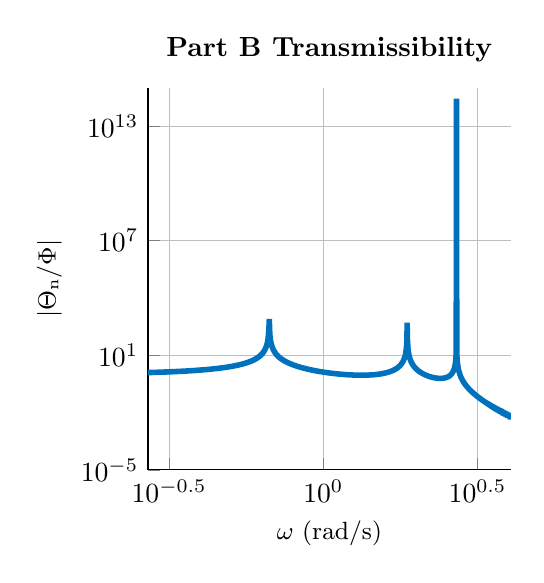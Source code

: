 % This file was created by matlab2tikz.
%
\definecolor{mycolor1}{rgb}{0.0,0.447,0.741}%
%
\begin{tikzpicture}

\begin{axis}[%
width=0.38\textwidth,
height=0.4\textwidth,
at={(0\textwidth,0\textwidth)},
scale only axis,
xmode=log,
xmin=0.27,
xmax=4.054,
xminorticks=true,
xlabel style={font=\color{white!15!black}},
xlabel={$\omega\text{ (rad/s)}$},
ymode=log,
ymin=1e-05,
ymax=1e+15,
yminorticks=true,
ylabel style={font=\color{white!15!black}},
ylabel={$\text{$|$}\Theta{}_\text{n}\text{/}\Phi\text{$|$}$},
axis background/.style={fill=white},
title style={font=\bfseries},
title={Part B Transmissibility},
axis x line*=bottom,
axis y line*=left,
xmajorgrids,
xminorgrids,
ymajorgrids,
yminorgrids,
ylabel style={font=\small},
xlabel style={font=\small}
]
\addplot [color=mycolor1, line width=2.0pt, forget plot]
  table[row sep=crcr]{%
0.27	1.234\\
0.271	1.235\\
0.272	1.237\\
0.272	1.238\\
0.273	1.239\\
0.273	1.241\\
0.274	1.242\\
0.275	1.243\\
0.275	1.245\\
0.276	1.246\\
0.277	1.247\\
0.277	1.249\\
0.278	1.25\\
0.279	1.251\\
0.279	1.253\\
0.28	1.254\\
0.28	1.256\\
0.281	1.257\\
0.282	1.259\\
0.282	1.26\\
0.283	1.262\\
0.284	1.263\\
0.284	1.265\\
0.285	1.266\\
0.286	1.268\\
0.286	1.269\\
0.287	1.271\\
0.288	1.272\\
0.288	1.274\\
0.289	1.275\\
0.29	1.277\\
0.29	1.278\\
0.291	1.28\\
0.292	1.282\\
0.292	1.283\\
0.293	1.285\\
0.294	1.286\\
0.294	1.288\\
0.295	1.29\\
0.296	1.291\\
0.296	1.293\\
0.297	1.295\\
0.298	1.296\\
0.298	1.298\\
0.299	1.3\\
0.3	1.302\\
0.3	1.303\\
0.301	1.305\\
0.302	1.307\\
0.303	1.309\\
0.303	1.311\\
0.304	1.312\\
0.305	1.314\\
0.305	1.316\\
0.306	1.318\\
0.307	1.32\\
0.307	1.322\\
0.308	1.324\\
0.309	1.325\\
0.31	1.327\\
0.31	1.329\\
0.311	1.331\\
0.312	1.333\\
0.312	1.335\\
0.313	1.337\\
0.314	1.339\\
0.315	1.341\\
0.315	1.343\\
0.316	1.345\\
0.317	1.347\\
0.318	1.349\\
0.318	1.352\\
0.319	1.354\\
0.32	1.356\\
0.321	1.358\\
0.321	1.36\\
0.322	1.362\\
0.323	1.364\\
0.323	1.367\\
0.324	1.369\\
0.325	1.371\\
0.326	1.373\\
0.326	1.376\\
0.327	1.378\\
0.328	1.38\\
0.329	1.383\\
0.329	1.385\\
0.33	1.387\\
0.331	1.39\\
0.332	1.392\\
0.333	1.395\\
0.333	1.397\\
0.334	1.399\\
0.335	1.402\\
0.336	1.404\\
0.336	1.407\\
0.337	1.409\\
0.338	1.412\\
0.339	1.415\\
0.339	1.417\\
0.34	1.42\\
0.341	1.422\\
0.342	1.425\\
0.343	1.428\\
0.343	1.43\\
0.344	1.433\\
0.345	1.436\\
0.346	1.439\\
0.347	1.441\\
0.347	1.444\\
0.348	1.447\\
0.349	1.45\\
0.35	1.453\\
0.351	1.456\\
0.351	1.459\\
0.352	1.462\\
0.353	1.465\\
0.354	1.468\\
0.355	1.471\\
0.355	1.474\\
0.356	1.477\\
0.357	1.48\\
0.358	1.483\\
0.359	1.486\\
0.36	1.489\\
0.36	1.492\\
0.361	1.496\\
0.362	1.499\\
0.363	1.502\\
0.364	1.506\\
0.365	1.509\\
0.365	1.512\\
0.366	1.516\\
0.367	1.519\\
0.368	1.523\\
0.369	1.526\\
0.37	1.53\\
0.371	1.533\\
0.371	1.537\\
0.372	1.54\\
0.373	1.544\\
0.374	1.548\\
0.375	1.551\\
0.376	1.555\\
0.377	1.559\\
0.377	1.563\\
0.378	1.567\\
0.379	1.57\\
0.38	1.574\\
0.381	1.578\\
0.382	1.582\\
0.383	1.586\\
0.384	1.59\\
0.384	1.594\\
0.385	1.599\\
0.386	1.603\\
0.387	1.607\\
0.388	1.611\\
0.389	1.616\\
0.39	1.62\\
0.391	1.624\\
0.392	1.629\\
0.392	1.633\\
0.393	1.638\\
0.394	1.642\\
0.395	1.647\\
0.396	1.651\\
0.397	1.656\\
0.398	1.661\\
0.399	1.666\\
0.4	1.67\\
0.401	1.675\\
0.402	1.68\\
0.403	1.685\\
0.403	1.69\\
0.404	1.695\\
0.405	1.7\\
0.406	1.706\\
0.407	1.711\\
0.408	1.716\\
0.409	1.721\\
0.41	1.727\\
0.411	1.732\\
0.412	1.738\\
0.413	1.743\\
0.414	1.749\\
0.415	1.754\\
0.416	1.76\\
0.417	1.766\\
0.418	1.772\\
0.419	1.778\\
0.42	1.784\\
0.421	1.79\\
0.422	1.796\\
0.423	1.802\\
0.423	1.808\\
0.424	1.815\\
0.425	1.821\\
0.426	1.827\\
0.427	1.834\\
0.428	1.84\\
0.429	1.847\\
0.43	1.854\\
0.431	1.861\\
0.432	1.868\\
0.433	1.874\\
0.434	1.882\\
0.435	1.889\\
0.436	1.896\\
0.437	1.903\\
0.438	1.911\\
0.439	1.918\\
0.44	1.926\\
0.441	1.933\\
0.442	1.941\\
0.443	1.949\\
0.444	1.957\\
0.445	1.965\\
0.447	1.973\\
0.448	1.981\\
0.449	1.989\\
0.45	1.998\\
0.451	2.006\\
0.452	2.015\\
0.453	2.024\\
0.454	2.032\\
0.455	2.041\\
0.456	2.05\\
0.457	2.06\\
0.458	2.069\\
0.459	2.078\\
0.46	2.088\\
0.461	2.098\\
0.462	2.107\\
0.463	2.117\\
0.464	2.127\\
0.465	2.137\\
0.466	2.148\\
0.468	2.158\\
0.469	2.169\\
0.47	2.18\\
0.471	2.191\\
0.472	2.202\\
0.473	2.213\\
0.474	2.224\\
0.475	2.236\\
0.476	2.247\\
0.477	2.259\\
0.478	2.271\\
0.48	2.284\\
0.481	2.296\\
0.482	2.308\\
0.483	2.321\\
0.484	2.334\\
0.485	2.347\\
0.486	2.361\\
0.487	2.374\\
0.488	2.388\\
0.49	2.402\\
0.491	2.416\\
0.492	2.43\\
0.493	2.445\\
0.494	2.46\\
0.495	2.475\\
0.496	2.49\\
0.498	2.506\\
0.499	2.522\\
0.5	2.538\\
0.501	2.554\\
0.502	2.571\\
0.503	2.588\\
0.504	2.605\\
0.506	2.622\\
0.507	2.64\\
0.508	2.658\\
0.509	2.677\\
0.51	2.695\\
0.511	2.715\\
0.513	2.734\\
0.514	2.754\\
0.515	2.774\\
0.516	2.794\\
0.517	2.815\\
0.519	2.837\\
0.52	2.858\\
0.521	2.88\\
0.522	2.903\\
0.523	2.926\\
0.525	2.949\\
0.526	2.973\\
0.527	2.997\\
0.528	3.022\\
0.529	3.047\\
0.531	3.073\\
0.532	3.1\\
0.533	3.127\\
0.534	3.154\\
0.536	3.182\\
0.537	3.211\\
0.538	3.24\\
0.539	3.27\\
0.541	3.301\\
0.542	3.332\\
0.543	3.364\\
0.544	3.397\\
0.546	3.43\\
0.547	3.465\\
0.548	3.5\\
0.549	3.536\\
0.551	3.573\\
0.552	3.61\\
0.553	3.649\\
0.554	3.689\\
0.556	3.729\\
0.557	3.771\\
0.558	3.814\\
0.56	3.858\\
0.561	3.903\\
0.562	3.949\\
0.563	3.997\\
0.565	4.046\\
0.566	4.096\\
0.567	4.148\\
0.569	4.201\\
0.57	4.256\\
0.571	4.312\\
0.573	4.37\\
0.574	4.43\\
0.575	4.492\\
0.577	4.556\\
0.578	4.622\\
0.579	4.69\\
0.581	4.76\\
0.582	4.832\\
0.583	4.908\\
0.585	4.985\\
0.586	5.066\\
0.587	5.149\\
0.589	5.236\\
0.59	5.326\\
0.591	5.419\\
0.593	5.515\\
0.594	5.616\\
0.595	5.721\\
0.597	5.83\\
0.598	5.944\\
0.6	6.062\\
0.601	6.186\\
0.602	6.315\\
0.604	6.45\\
0.605	6.592\\
0.607	6.741\\
0.608	6.896\\
0.609	7.06\\
0.611	7.232\\
0.612	7.414\\
0.614	7.605\\
0.615	7.807\\
0.616	8.021\\
0.618	8.247\\
0.619	8.488\\
0.621	8.743\\
0.622	9.016\\
0.623	9.307\\
0.625	9.618\\
0.626	9.951\\
0.628	10.31\\
0.629	10.697\\
0.631	11.115\\
0.632	11.568\\
0.634	12.062\\
0.635	12.601\\
0.637	13.193\\
0.638	13.844\\
0.639	14.566\\
0.641	15.37\\
0.642	16.27\\
0.644	17.285\\
0.645	18.438\\
0.647	19.761\\
0.648	21.292\\
0.65	23.086\\
0.651	25.217\\
0.653	27.79\\
0.654	30.956\\
0.656	34.949\\
0.657	40.142\\
0.659	47.169\\
0.66	57.211\\
0.662	72.74\\
0.663	99.941\\
0.665	159.893\\
0.667	401.22\\
0.668	781.591\\
0.67	197.577\\
0.671	112.953\\
0.673	79.019\\
0.674	60.727\\
0.676	49.288\\
0.677	41.458\\
0.679	35.762\\
0.681	31.433\\
0.682	28.03\\
0.684	25.286\\
0.685	23.026\\
0.687	21.133\\
0.688	19.524\\
0.69	18.139\\
0.692	16.934\\
0.693	15.878\\
0.695	14.943\\
0.696	14.11\\
0.698	13.364\\
0.7	12.691\\
0.701	12.081\\
0.703	11.525\\
0.704	11.018\\
0.706	10.552\\
0.708	10.123\\
0.709	9.727\\
0.711	9.359\\
0.713	9.018\\
0.714	8.7\\
0.716	8.403\\
0.718	8.125\\
0.719	7.864\\
0.721	7.619\\
0.722	7.388\\
0.724	7.171\\
0.726	6.965\\
0.727	6.77\\
0.729	6.586\\
0.731	6.411\\
0.733	6.245\\
0.734	6.086\\
0.736	5.936\\
0.738	5.792\\
0.739	5.655\\
0.741	5.524\\
0.743	5.398\\
0.744	5.278\\
0.746	5.163\\
0.748	5.053\\
0.75	4.947\\
0.751	4.845\\
0.753	4.747\\
0.755	4.653\\
0.757	4.562\\
0.758	4.475\\
0.76	4.391\\
0.762	4.309\\
0.764	4.231\\
0.765	4.155\\
0.767	4.082\\
0.769	4.011\\
0.771	3.942\\
0.772	3.876\\
0.774	3.812\\
0.776	3.75\\
0.778	3.689\\
0.78	3.631\\
0.781	3.574\\
0.783	3.519\\
0.785	3.465\\
0.787	3.413\\
0.789	3.362\\
0.79	3.313\\
0.792	3.265\\
0.794	3.219\\
0.796	3.174\\
0.798	3.13\\
0.8	3.087\\
0.801	3.045\\
0.803	3.004\\
0.805	2.964\\
0.807	2.925\\
0.809	2.888\\
0.811	2.851\\
0.813	2.815\\
0.814	2.779\\
0.816	2.745\\
0.818	2.712\\
0.82	2.679\\
0.822	2.647\\
0.824	2.616\\
0.826	2.585\\
0.828	2.555\\
0.83	2.526\\
0.831	2.497\\
0.833	2.469\\
0.835	2.442\\
0.837	2.415\\
0.839	2.389\\
0.841	2.363\\
0.843	2.338\\
0.845	2.313\\
0.847	2.289\\
0.849	2.265\\
0.851	2.242\\
0.853	2.219\\
0.855	2.196\\
0.857	2.175\\
0.859	2.153\\
0.861	2.132\\
0.863	2.111\\
0.865	2.091\\
0.867	2.071\\
0.869	2.051\\
0.871	2.032\\
0.873	2.013\\
0.875	1.995\\
0.877	1.977\\
0.879	1.959\\
0.881	1.941\\
0.883	1.924\\
0.885	1.907\\
0.887	1.89\\
0.889	1.874\\
0.891	1.858\\
0.893	1.842\\
0.895	1.826\\
0.897	1.811\\
0.899	1.796\\
0.901	1.781\\
0.903	1.767\\
0.905	1.752\\
0.907	1.738\\
0.91	1.725\\
0.912	1.711\\
0.914	1.697\\
0.916	1.684\\
0.918	1.671\\
0.92	1.659\\
0.922	1.646\\
0.924	1.634\\
0.926	1.621\\
0.929	1.609\\
0.931	1.597\\
0.933	1.586\\
0.935	1.574\\
0.937	1.563\\
0.939	1.552\\
0.942	1.541\\
0.944	1.53\\
0.946	1.52\\
0.948	1.509\\
0.95	1.499\\
0.952	1.489\\
0.955	1.479\\
0.957	1.469\\
0.959	1.459\\
0.961	1.449\\
0.963	1.44\\
0.966	1.43\\
0.968	1.421\\
0.97	1.412\\
0.972	1.403\\
0.975	1.394\\
0.977	1.386\\
0.979	1.377\\
0.981	1.369\\
0.984	1.36\\
0.986	1.352\\
0.988	1.344\\
0.99	1.336\\
0.993	1.328\\
0.995	1.321\\
0.997	1.313\\
1.0	1.305\\
1.002	1.298\\
1.004	1.291\\
1.007	1.283\\
1.009	1.276\\
1.011	1.269\\
1.014	1.262\\
1.016	1.255\\
1.018	1.249\\
1.021	1.242\\
1.023	1.235\\
1.025	1.229\\
1.028	1.222\\
1.03	1.216\\
1.032	1.21\\
1.035	1.204\\
1.037	1.198\\
1.04	1.192\\
1.042	1.186\\
1.044	1.18\\
1.047	1.174\\
1.049	1.169\\
1.052	1.163\\
1.054	1.158\\
1.056	1.152\\
1.059	1.147\\
1.061	1.142\\
1.064	1.136\\
1.066	1.131\\
1.069	1.126\\
1.071	1.121\\
1.074	1.116\\
1.076	1.111\\
1.079	1.107\\
1.081	1.102\\
1.084	1.097\\
1.086	1.093\\
1.089	1.088\\
1.091	1.084\\
1.094	1.079\\
1.096	1.075\\
1.099	1.071\\
1.101	1.066\\
1.104	1.062\\
1.106	1.058\\
1.109	1.054\\
1.111	1.05\\
1.114	1.046\\
1.116	1.042\\
1.119	1.039\\
1.122	1.035\\
1.124	1.031\\
1.127	1.027\\
1.129	1.024\\
1.132	1.02\\
1.135	1.017\\
1.137	1.014\\
1.14	1.01\\
1.142	1.007\\
1.145	1.004\\
1.148	1.0\\
1.15	0.997\\
1.153	0.994\\
1.156	0.991\\
1.158	0.988\\
1.161	0.985\\
1.164	0.982\\
1.166	0.98\\
1.169	0.977\\
1.172	0.974\\
1.174	0.971\\
1.177	0.969\\
1.18	0.966\\
1.183	0.964\\
1.185	0.961\\
1.188	0.959\\
1.191	0.956\\
1.194	0.954\\
1.196	0.952\\
1.199	0.949\\
1.202	0.947\\
1.205	0.945\\
1.207	0.943\\
1.21	0.941\\
1.213	0.939\\
1.216	0.937\\
1.219	0.935\\
1.221	0.933\\
1.224	0.931\\
1.227	0.93\\
1.23	0.928\\
1.233	0.926\\
1.235	0.925\\
1.238	0.923\\
1.241	0.922\\
1.244	0.92\\
1.247	0.919\\
1.25	0.917\\
1.253	0.916\\
1.256	0.915\\
1.258	0.913\\
1.261	0.912\\
1.264	0.911\\
1.267	0.91\\
1.27	0.909\\
1.273	0.908\\
1.276	0.907\\
1.279	0.906\\
1.282	0.905\\
1.285	0.905\\
1.288	0.904\\
1.291	0.903\\
1.294	0.902\\
1.297	0.902\\
1.3	0.901\\
1.303	0.901\\
1.306	0.9\\
1.309	0.9\\
1.312	0.9\\
1.315	0.899\\
1.318	0.899\\
1.321	0.899\\
1.324	0.899\\
1.327	0.899\\
1.33	0.899\\
1.333	0.899\\
1.336	0.899\\
1.339	0.899\\
1.342	0.899\\
1.345	0.9\\
1.348	0.9\\
1.352	0.9\\
1.355	0.901\\
1.358	0.901\\
1.361	0.902\\
1.364	0.903\\
1.367	0.903\\
1.37	0.904\\
1.374	0.905\\
1.377	0.906\\
1.38	0.907\\
1.383	0.908\\
1.386	0.909\\
1.389	0.91\\
1.393	0.911\\
1.396	0.913\\
1.399	0.914\\
1.402	0.916\\
1.406	0.917\\
1.409	0.919\\
1.412	0.92\\
1.415	0.922\\
1.419	0.924\\
1.422	0.926\\
1.425	0.928\\
1.428	0.93\\
1.432	0.932\\
1.435	0.935\\
1.438	0.937\\
1.442	0.94\\
1.445	0.942\\
1.448	0.945\\
1.452	0.948\\
1.455	0.951\\
1.458	0.954\\
1.462	0.957\\
1.465	0.96\\
1.468	0.963\\
1.472	0.967\\
1.475	0.97\\
1.479	0.974\\
1.482	0.978\\
1.485	0.982\\
1.489	0.986\\
1.492	0.99\\
1.496	0.994\\
1.499	0.999\\
1.503	1.003\\
1.506	1.008\\
1.509	1.013\\
1.513	1.018\\
1.516	1.024\\
1.52	1.029\\
1.523	1.035\\
1.527	1.04\\
1.53	1.046\\
1.534	1.053\\
1.538	1.059\\
1.541	1.066\\
1.545	1.072\\
1.548	1.079\\
1.552	1.087\\
1.555	1.094\\
1.559	1.102\\
1.563	1.11\\
1.566	1.118\\
1.57	1.127\\
1.573	1.135\\
1.577	1.145\\
1.581	1.154\\
1.584	1.164\\
1.588	1.174\\
1.592	1.184\\
1.595	1.195\\
1.599	1.206\\
1.603	1.218\\
1.606	1.23\\
1.61	1.242\\
1.614	1.255\\
1.617	1.268\\
1.621	1.282\\
1.625	1.296\\
1.629	1.311\\
1.632	1.326\\
1.636	1.342\\
1.64	1.359\\
1.644	1.376\\
1.648	1.394\\
1.651	1.413\\
1.655	1.432\\
1.659	1.453\\
1.663	1.474\\
1.667	1.496\\
1.67	1.519\\
1.674	1.543\\
1.678	1.568\\
1.682	1.595\\
1.686	1.622\\
1.69	1.651\\
1.694	1.681\\
1.698	1.713\\
1.701	1.747\\
1.705	1.782\\
1.709	1.819\\
1.713	1.858\\
1.717	1.9\\
1.721	1.944\\
1.725	1.99\\
1.729	2.039\\
1.733	2.091\\
1.737	2.147\\
1.741	2.206\\
1.745	2.27\\
1.749	2.337\\
1.753	2.41\\
1.757	2.488\\
1.761	2.573\\
1.765	2.664\\
1.769	2.763\\
1.773	2.87\\
1.778	2.987\\
1.782	3.116\\
1.786	3.258\\
1.79	3.414\\
1.794	3.588\\
1.798	3.783\\
1.802	4.002\\
1.806	4.25\\
1.811	4.533\\
1.815	4.86\\
1.819	5.241\\
1.823	5.691\\
1.827	6.23\\
1.832	6.887\\
1.836	7.707\\
1.84	8.758\\
1.844	10.152\\
1.849	12.092\\
1.853	14.975\\
1.857	19.706\\
1.861	28.904\\
1.866	54.534\\
1.87	508.904\\
1.874	68.883\\
1.879	32.146\\
1.883	20.917\\
1.887	15.477\\
1.892	12.267\\
1.896	10.149\\
1.9	8.647\\
1.905	7.527\\
1.909	6.659\\
1.914	5.968\\
1.918	5.403\\
1.922	4.934\\
1.927	4.539\\
1.931	4.2\\
1.936	3.907\\
1.94	3.651\\
1.945	3.426\\
1.949	3.226\\
1.954	3.047\\
1.958	2.887\\
1.963	2.742\\
1.967	2.61\\
1.972	2.49\\
1.976	2.381\\
1.981	2.28\\
1.985	2.187\\
1.99	2.101\\
1.994	2.022\\
1.999	1.948\\
2.004	1.879\\
2.008	1.815\\
2.013	1.755\\
2.018	1.698\\
2.022	1.645\\
2.027	1.595\\
2.032	1.549\\
2.036	1.504\\
2.041	1.462\\
2.046	1.423\\
2.05	1.385\\
2.055	1.35\\
2.06	1.316\\
2.065	1.284\\
2.069	1.253\\
2.074	1.224\\
2.079	1.196\\
2.084	1.17\\
2.088	1.145\\
2.093	1.121\\
2.098	1.097\\
2.103	1.075\\
2.108	1.054\\
2.113	1.034\\
2.118	1.015\\
2.122	0.996\\
2.127	0.978\\
2.132	0.961\\
2.137	0.944\\
2.142	0.929\\
2.147	0.913\\
2.152	0.899\\
2.157	0.885\\
2.162	0.871\\
2.167	0.858\\
2.172	0.846\\
2.177	0.834\\
2.182	0.822\\
2.187	0.811\\
2.192	0.8\\
2.197	0.79\\
2.202	0.78\\
2.207	0.77\\
2.212	0.761\\
2.217	0.752\\
2.222	0.744\\
2.228	0.735\\
2.233	0.727\\
2.238	0.72\\
2.243	0.713\\
2.248	0.706\\
2.253	0.699\\
2.259	0.693\\
2.264	0.686\\
2.269	0.681\\
2.274	0.675\\
2.279	0.67\\
2.285	0.665\\
2.29	0.66\\
2.295	0.655\\
2.301	0.651\\
2.306	0.647\\
2.311	0.643\\
2.316	0.639\\
2.322	0.636\\
2.327	0.633\\
2.333	0.63\\
2.338	0.627\\
2.343	0.624\\
2.349	0.622\\
2.354	0.62\\
2.36	0.618\\
2.365	0.617\\
2.37	0.616\\
2.376	0.615\\
2.381	0.614\\
2.387	0.613\\
2.392	0.613\\
2.398	0.613\\
2.403	0.613\\
2.409	0.614\\
2.415	0.615\\
2.42	0.616\\
2.426	0.618\\
2.431	0.619\\
2.437	0.622\\
2.442	0.624\\
2.448	0.627\\
2.454	0.63\\
2.459	0.634\\
2.465	0.638\\
2.471	0.643\\
2.476	0.648\\
2.482	0.654\\
2.488	0.66\\
2.494	0.667\\
2.499	0.675\\
2.505	0.683\\
2.511	0.692\\
2.517	0.702\\
2.522	0.713\\
2.528	0.725\\
2.534	0.738\\
2.54	0.752\\
2.546	0.768\\
2.552	0.785\\
2.558	0.803\\
2.563	0.824\\
2.569	0.847\\
2.575	0.872\\
2.581	0.901\\
2.587	0.932\\
2.593	0.968\\
2.599	1.008\\
2.605	1.053\\
2.611	1.104\\
2.617	1.164\\
2.623	1.233\\
2.629	1.313\\
2.635	1.409\\
2.641	1.525\\
2.647	1.667\\
2.654	1.845\\
2.66	2.074\\
2.666	2.381\\
2.672	2.811\\
2.678	3.457\\
2.684	4.535\\
2.69	6.694\\
2.697	13.173\\
2.703	270440173468776\\
2.709	12.757\\
2.715	6.278\\
2.722	4.119\\
2.728	3.04\\
2.734	2.394\\
2.741	1.964\\
2.747	1.657\\
2.753	1.427\\
2.76	1.249\\
2.766	1.106\\
2.772	0.99\\
2.779	0.893\\
2.785	0.812\\
2.791	0.742\\
2.798	0.682\\
2.804	0.63\\
2.811	0.583\\
2.817	0.543\\
2.824	0.506\\
2.83	0.473\\
2.837	0.444\\
2.843	0.417\\
2.85	0.393\\
2.856	0.371\\
2.863	0.351\\
2.87	0.332\\
2.876	0.315\\
2.883	0.299\\
2.89	0.285\\
2.896	0.271\\
2.903	0.258\\
2.91	0.247\\
2.916	0.235\\
2.923	0.225\\
2.93	0.215\\
2.937	0.206\\
2.943	0.198\\
2.95	0.19\\
2.957	0.182\\
2.964	0.175\\
2.971	0.168\\
2.977	0.162\\
2.984	0.156\\
2.991	0.15\\
2.998	0.144\\
3.005	0.139\\
3.012	0.134\\
3.019	0.13\\
3.026	0.125\\
3.033	0.121\\
3.04	0.117\\
3.047	0.113\\
3.054	0.109\\
3.061	0.105\\
3.068	0.102\\
3.075	0.099\\
3.082	0.096\\
3.089	0.093\\
3.096	0.09\\
3.103	0.087\\
3.111	0.084\\
3.118	0.082\\
3.125	0.079\\
3.132	0.077\\
3.139	0.075\\
3.147	0.073\\
3.154	0.07\\
3.161	0.068\\
3.168	0.066\\
3.176	0.065\\
3.183	0.063\\
3.19	0.061\\
3.198	0.059\\
3.205	0.058\\
3.212	0.056\\
3.22	0.055\\
3.227	0.053\\
3.235	0.052\\
3.242	0.05\\
3.25	0.049\\
3.257	0.048\\
3.265	0.046\\
3.272	0.045\\
3.28	0.044\\
3.287	0.043\\
3.295	0.042\\
3.302	0.041\\
3.31	0.04\\
3.318	0.039\\
3.325	0.038\\
3.333	0.037\\
3.341	0.036\\
3.348	0.035\\
3.356	0.034\\
3.364	0.033\\
3.372	0.033\\
3.379	0.032\\
3.387	0.031\\
3.395	0.03\\
3.403	0.03\\
3.411	0.029\\
3.418	0.028\\
3.426	0.028\\
3.434	0.027\\
3.442	0.026\\
3.45	0.026\\
3.458	0.025\\
3.466	0.025\\
3.474	0.024\\
3.482	0.023\\
3.49	0.023\\
3.498	0.022\\
3.506	0.022\\
3.514	0.021\\
3.522	0.021\\
3.53	0.02\\
3.539	0.02\\
3.547	0.02\\
3.555	0.019\\
3.563	0.019\\
3.571	0.018\\
3.58	0.018\\
3.588	0.018\\
3.596	0.017\\
3.604	0.017\\
3.613	0.016\\
3.621	0.016\\
3.629	0.016\\
3.638	0.015\\
3.646	0.015\\
3.655	0.015\\
3.663	0.014\\
3.671	0.014\\
3.68	0.014\\
3.688	0.014\\
3.697	0.013\\
3.705	0.013\\
3.714	0.013\\
3.722	0.013\\
3.731	0.012\\
3.74	0.012\\
3.748	0.012\\
3.757	0.012\\
3.766	0.011\\
3.774	0.011\\
3.783	0.011\\
3.792	0.011\\
3.8	0.01\\
3.809	0.01\\
3.818	0.01\\
3.827	0.01\\
3.836	0.01\\
3.844	0.009\\
3.853	0.009\\
3.862	0.009\\
3.871	0.009\\
3.88	0.009\\
3.889	0.009\\
3.898	0.008\\
3.907	0.008\\
3.916	0.008\\
3.925	0.008\\
3.934	0.008\\
3.943	0.008\\
3.952	0.007\\
3.961	0.007\\
3.97	0.007\\
3.98	0.007\\
3.989	0.007\\
3.998	0.007\\
4.007	0.007\\
4.016	0.007\\
4.026	0.006\\
4.035	0.006\\
4.044	0.006\\
4.054	0.006\\
};
\end{axis}
\end{tikzpicture}%